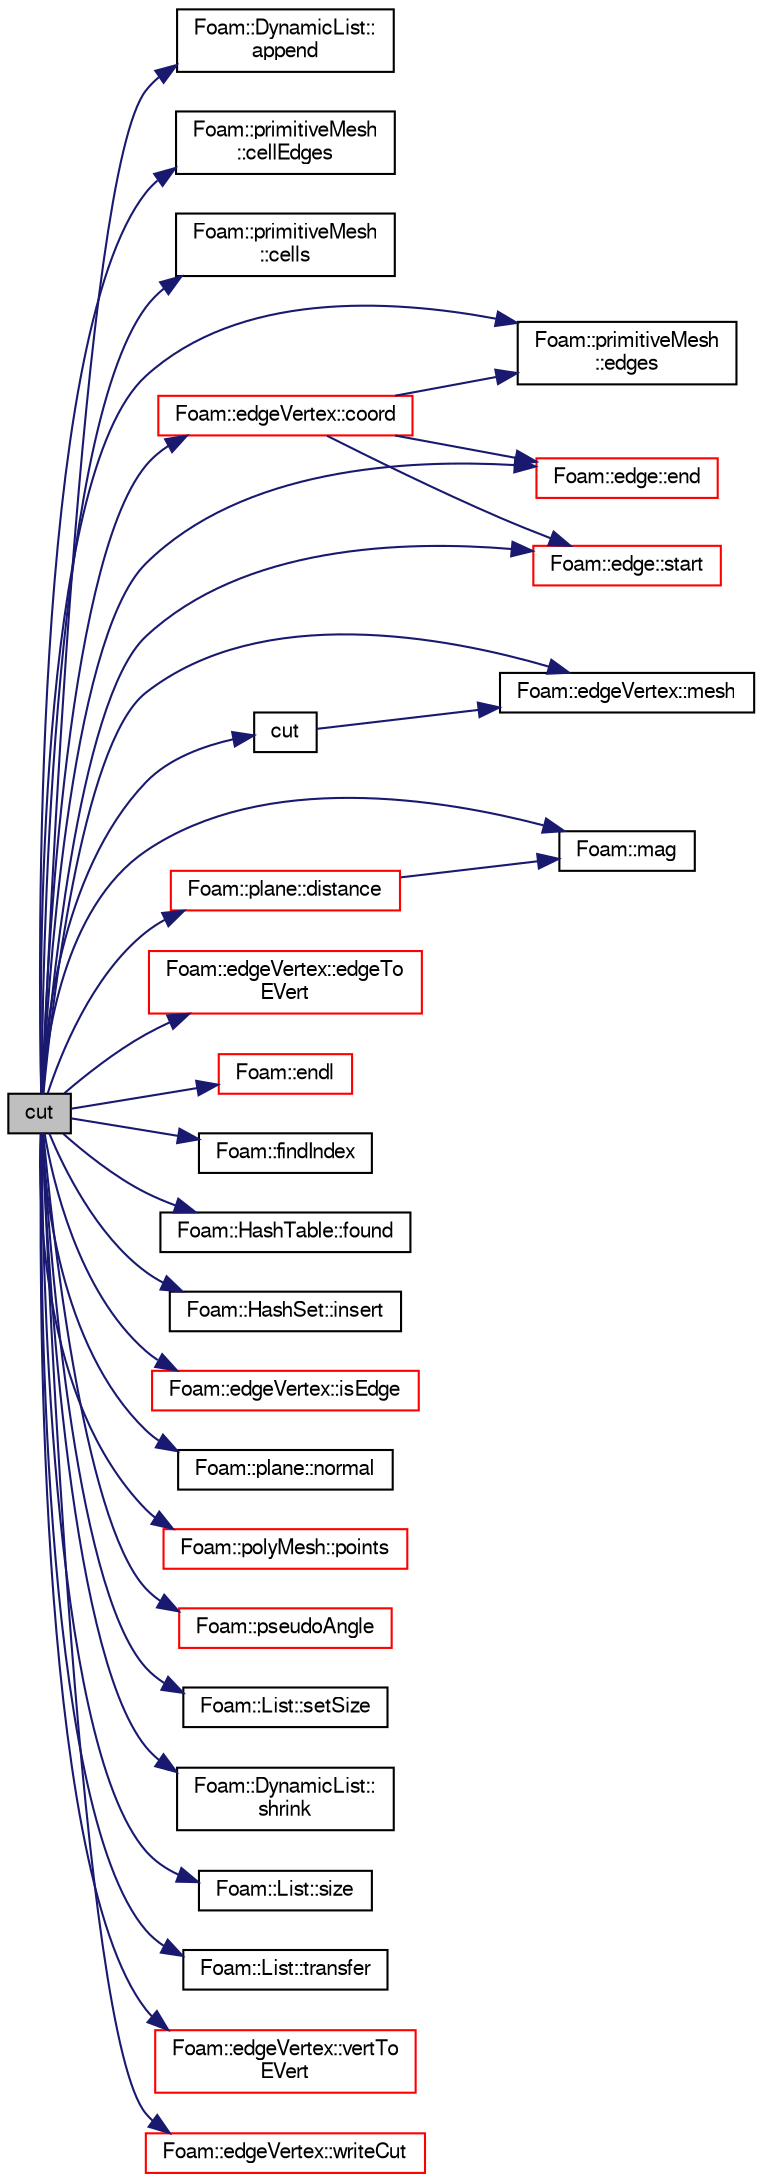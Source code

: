 digraph "cut"
{
  bgcolor="transparent";
  edge [fontname="FreeSans",fontsize="10",labelfontname="FreeSans",labelfontsize="10"];
  node [fontname="FreeSans",fontsize="10",shape=record];
  rankdir="LR";
  Node35 [label="cut",height=0.2,width=0.4,color="black", fillcolor="grey75", style="filled", fontcolor="black"];
  Node35 -> Node36 [color="midnightblue",fontsize="10",style="solid",fontname="FreeSans"];
  Node36 [label="Foam::DynamicList::\lappend",height=0.2,width=0.4,color="black",URL="$a25890.html#a7b67b42af715604376ad63a681dee6d8",tooltip="Append an element at the end of the list. "];
  Node35 -> Node37 [color="midnightblue",fontsize="10",style="solid",fontname="FreeSans"];
  Node37 [label="Foam::primitiveMesh\l::cellEdges",height=0.2,width=0.4,color="black",URL="$a27530.html#a29ec14ff1e343af734485c48f0cf7856"];
  Node35 -> Node38 [color="midnightblue",fontsize="10",style="solid",fontname="FreeSans"];
  Node38 [label="Foam::primitiveMesh\l::cells",height=0.2,width=0.4,color="black",URL="$a27530.html#af19bf800d725a623c7b1d0101d65e7d3"];
  Node35 -> Node39 [color="midnightblue",fontsize="10",style="solid",fontname="FreeSans"];
  Node39 [label="Foam::edgeVertex::coord",height=0.2,width=0.4,color="red",URL="$a21494.html#a272d10ee27ddbd3a20bccfc71015fb18",tooltip="Return coordinate of cut (uses weight if edgeCut) "];
  Node39 -> Node44 [color="midnightblue",fontsize="10",style="solid",fontname="FreeSans"];
  Node44 [label="Foam::primitiveMesh\l::edges",height=0.2,width=0.4,color="black",URL="$a27530.html#a21d764179912ddda5c6f95193c289846",tooltip="Return mesh edges. Uses calcEdges. "];
  Node39 -> Node45 [color="midnightblue",fontsize="10",style="solid",fontname="FreeSans"];
  Node45 [label="Foam::edge::end",height=0.2,width=0.4,color="red",URL="$a27210.html#a5ac1c619caccdf5bcf8c3d58a409849f",tooltip="Return end vertex label. "];
  Node39 -> Node48 [color="midnightblue",fontsize="10",style="solid",fontname="FreeSans"];
  Node48 [label="Foam::edge::start",height=0.2,width=0.4,color="red",URL="$a27210.html#afe56bdd2031bbf8321e35e2330c0b990",tooltip="Return start vertex label. "];
  Node35 -> Node49 [color="midnightblue",fontsize="10",style="solid",fontname="FreeSans"];
  Node49 [label="cut",height=0.2,width=0.4,color="black",URL="$a21474.html#a3d6305b93327dbf1434bf2c8362a3a3e",tooltip="Create cut along circumference of cellI. Gets current mesh cuts. "];
  Node49 -> Node50 [color="midnightblue",fontsize="10",style="solid",fontname="FreeSans"];
  Node50 [label="Foam::edgeVertex::mesh",height=0.2,width=0.4,color="black",URL="$a21494.html#ae78c91f8ff731c07ccc4351d9fe861ba"];
  Node35 -> Node51 [color="midnightblue",fontsize="10",style="solid",fontname="FreeSans"];
  Node51 [label="Foam::plane::distance",height=0.2,width=0.4,color="red",URL="$a27570.html#a61fbf8f04b4768f4952b364ee7a9bc57",tooltip="Return distance from the given point to the plane. "];
  Node51 -> Node52 [color="midnightblue",fontsize="10",style="solid",fontname="FreeSans"];
  Node52 [label="Foam::mag",height=0.2,width=0.4,color="black",URL="$a21124.html#a929da2a3fdcf3dacbbe0487d3a330dae"];
  Node35 -> Node44 [color="midnightblue",fontsize="10",style="solid",fontname="FreeSans"];
  Node35 -> Node64 [color="midnightblue",fontsize="10",style="solid",fontname="FreeSans"];
  Node64 [label="Foam::edgeVertex::edgeTo\lEVert",height=0.2,width=0.4,color="red",URL="$a21494.html#a1e202b1ab8a96e5fbd02958e29524d24",tooltip="Convert edgeI to eVert. "];
  Node35 -> Node45 [color="midnightblue",fontsize="10",style="solid",fontname="FreeSans"];
  Node35 -> Node73 [color="midnightblue",fontsize="10",style="solid",fontname="FreeSans"];
  Node73 [label="Foam::endl",height=0.2,width=0.4,color="red",URL="$a21124.html#a2db8fe02a0d3909e9351bb4275b23ce4",tooltip="Add newline and flush stream. "];
  Node35 -> Node111 [color="midnightblue",fontsize="10",style="solid",fontname="FreeSans"];
  Node111 [label="Foam::findIndex",height=0.2,width=0.4,color="black",URL="$a21124.html#ac16695f83f370df159eed19f92d095fb",tooltip="Find first occurence of given element and return index,. "];
  Node35 -> Node112 [color="midnightblue",fontsize="10",style="solid",fontname="FreeSans"];
  Node112 [label="Foam::HashTable::found",height=0.2,width=0.4,color="black",URL="$a25702.html#a9a7a02c333e3e98344a1e5b891c4d985",tooltip="Return true if hashedEntry is found in table. "];
  Node35 -> Node113 [color="midnightblue",fontsize="10",style="solid",fontname="FreeSans"];
  Node113 [label="Foam::HashSet::insert",height=0.2,width=0.4,color="black",URL="$a25690.html#a49f0753d9652681fc3a81f59951a0ad7",tooltip="Insert a new entry. "];
  Node35 -> Node114 [color="midnightblue",fontsize="10",style="solid",fontname="FreeSans"];
  Node114 [label="Foam::edgeVertex::isEdge",height=0.2,width=0.4,color="red",URL="$a21494.html#a41bb4fbf7e5af9ad942e457104c9e4d1",tooltip="is eVert an edge? "];
  Node35 -> Node52 [color="midnightblue",fontsize="10",style="solid",fontname="FreeSans"];
  Node35 -> Node50 [color="midnightblue",fontsize="10",style="solid",fontname="FreeSans"];
  Node35 -> Node115 [color="midnightblue",fontsize="10",style="solid",fontname="FreeSans"];
  Node115 [label="Foam::plane::normal",height=0.2,width=0.4,color="black",URL="$a27570.html#a7561a676d5a3fa90384c444758baac4c",tooltip="Return plane normal. "];
  Node35 -> Node116 [color="midnightblue",fontsize="10",style="solid",fontname="FreeSans"];
  Node116 [label="Foam::polyMesh::points",height=0.2,width=0.4,color="red",URL="$a27410.html#ac44123fc1265297c41a43c3b62fdb4c2",tooltip="Return raw points. "];
  Node35 -> Node117 [color="midnightblue",fontsize="10",style="solid",fontname="FreeSans"];
  Node117 [label="Foam::pseudoAngle",height=0.2,width=0.4,color="red",URL="$a21124.html#aa9ca3552ea22ee09d1a028d177954ed0",tooltip="Estimate angle of vec in coordinate system (e0, e1, e0^e1). "];
  Node35 -> Node121 [color="midnightblue",fontsize="10",style="solid",fontname="FreeSans"];
  Node121 [label="Foam::List::setSize",height=0.2,width=0.4,color="black",URL="$a25694.html#aedb985ffeaf1bdbfeccc2a8730405703",tooltip="Reset size of List. "];
  Node35 -> Node122 [color="midnightblue",fontsize="10",style="solid",fontname="FreeSans"];
  Node122 [label="Foam::DynamicList::\lshrink",height=0.2,width=0.4,color="black",URL="$a25890.html#a88964e734acd91f096c914d0cc5a6e75",tooltip="Shrink the allocated space to the number of elements used. "];
  Node35 -> Node109 [color="midnightblue",fontsize="10",style="solid",fontname="FreeSans"];
  Node109 [label="Foam::List::size",height=0.2,width=0.4,color="black",URL="$a25694.html#a8a5f6fa29bd4b500caf186f60245b384",tooltip="Override size to be inconsistent with allocated storage. "];
  Node35 -> Node48 [color="midnightblue",fontsize="10",style="solid",fontname="FreeSans"];
  Node35 -> Node123 [color="midnightblue",fontsize="10",style="solid",fontname="FreeSans"];
  Node123 [label="Foam::List::transfer",height=0.2,width=0.4,color="black",URL="$a25694.html#a25ad1d2084d16b234b0cf91c07e832c0",tooltip="Transfer the contents of the argument List into this list. "];
  Node35 -> Node124 [color="midnightblue",fontsize="10",style="solid",fontname="FreeSans"];
  Node124 [label="Foam::edgeVertex::vertTo\lEVert",height=0.2,width=0.4,color="red",URL="$a21494.html#a499ccc675f77b7ff9a9d9bace61ffaf7",tooltip="Convert pointI to eVert. "];
  Node35 -> Node42 [color="midnightblue",fontsize="10",style="solid",fontname="FreeSans"];
  Node42 [label="Foam::edgeVertex::writeCut",height=0.2,width=0.4,color="red",URL="$a21494.html#ab744e4dd8f405c1378292d3e078a1fa9",tooltip="Write cut description to Ostream. "];
}
